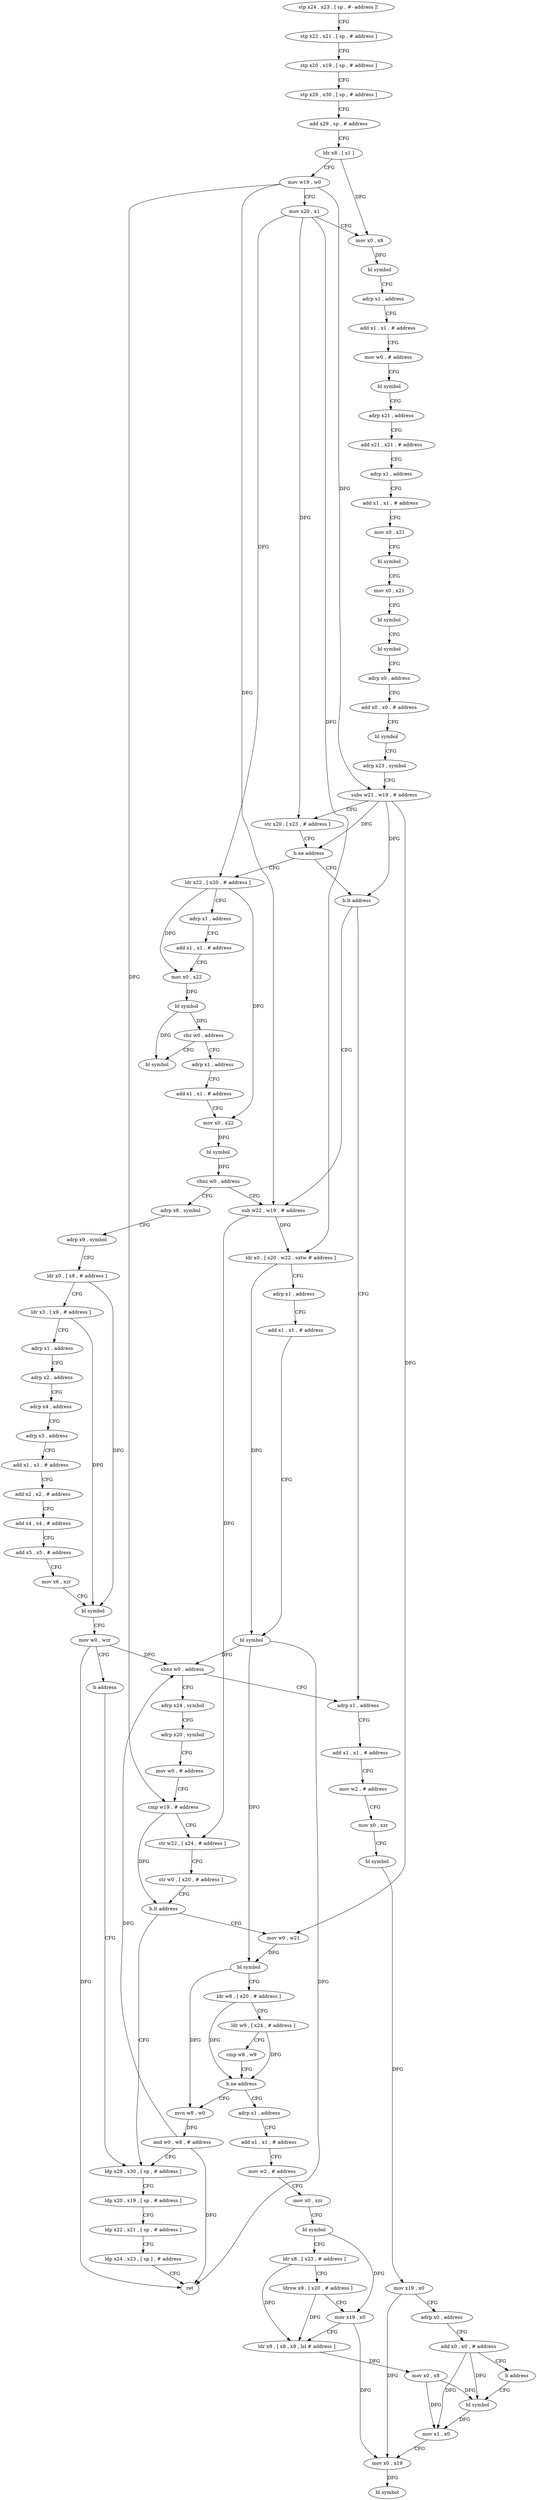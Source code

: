 digraph "func" {
"4200640" [label = "stp x24 , x23 , [ sp , #- address ]!" ]
"4200644" [label = "stp x22 , x21 , [ sp , # address ]" ]
"4200648" [label = "stp x20 , x19 , [ sp , # address ]" ]
"4200652" [label = "stp x29 , x30 , [ sp , # address ]" ]
"4200656" [label = "add x29 , sp , # address" ]
"4200660" [label = "ldr x8 , [ x1 ]" ]
"4200664" [label = "mov w19 , w0" ]
"4200668" [label = "mov x20 , x1" ]
"4200672" [label = "mov x0 , x8" ]
"4200676" [label = "bl symbol" ]
"4200680" [label = "adrp x1 , address" ]
"4200684" [label = "add x1 , x1 , # address" ]
"4200688" [label = "mov w0 , # address" ]
"4200692" [label = "bl symbol" ]
"4200696" [label = "adrp x21 , address" ]
"4200700" [label = "add x21 , x21 , # address" ]
"4200704" [label = "adrp x1 , address" ]
"4200708" [label = "add x1 , x1 , # address" ]
"4200712" [label = "mov x0 , x21" ]
"4200716" [label = "bl symbol" ]
"4200720" [label = "mov x0 , x21" ]
"4200724" [label = "bl symbol" ]
"4200728" [label = "bl symbol" ]
"4200732" [label = "adrp x0 , address" ]
"4200736" [label = "add x0 , x0 , # address" ]
"4200740" [label = "bl symbol" ]
"4200744" [label = "adrp x23 , symbol" ]
"4200748" [label = "subs w21 , w19 , # address" ]
"4200752" [label = "str x20 , [ x23 , # address ]" ]
"4200756" [label = "b.ne address" ]
"4200868" [label = "b.lt address" ]
"4200760" [label = "ldr x22 , [ x20 , # address ]" ]
"4200976" [label = "adrp x1 , address" ]
"4200872" [label = "sub w22 , w19 , # address" ]
"4200764" [label = "adrp x1 , address" ]
"4200768" [label = "add x1 , x1 , # address" ]
"4200772" [label = "mov x0 , x22" ]
"4200776" [label = "bl symbol" ]
"4200780" [label = "cbz w0 , address" ]
"4201012" [label = "bl symbol" ]
"4200784" [label = "adrp x1 , address" ]
"4200980" [label = "add x1 , x1 , # address" ]
"4200984" [label = "mov w2 , # address" ]
"4200988" [label = "mov x0 , xzr" ]
"4200992" [label = "bl symbol" ]
"4200996" [label = "mov x19 , x0" ]
"4201000" [label = "adrp x0 , address" ]
"4201004" [label = "add x0 , x0 , # address" ]
"4201008" [label = "b address" ]
"4201056" [label = "bl symbol" ]
"4200876" [label = "ldr x0 , [ x20 , w22 , sxtw # address ]" ]
"4200880" [label = "adrp x1 , address" ]
"4200884" [label = "add x1 , x1 , # address" ]
"4200888" [label = "bl symbol" ]
"4200892" [label = "cbnz w0 , address" ]
"4200896" [label = "adrp x24 , symbol" ]
"4200788" [label = "add x1 , x1 , # address" ]
"4200792" [label = "mov x0 , x22" ]
"4200796" [label = "bl symbol" ]
"4200800" [label = "cbnz w0 , address" ]
"4200804" [label = "adrp x8 , symbol" ]
"4201060" [label = "mov x1 , x0" ]
"4201064" [label = "mov x0 , x19" ]
"4201068" [label = "bl symbol" ]
"4200900" [label = "adrp x20 , symbol" ]
"4200904" [label = "mov w0 , # address" ]
"4200908" [label = "cmp w19 , # address" ]
"4200912" [label = "str w22 , [ x24 , # address ]" ]
"4200916" [label = "str w0 , [ x20 , # address ]" ]
"4200920" [label = "b.lt address" ]
"4200956" [label = "ldp x29 , x30 , [ sp , # address ]" ]
"4200924" [label = "mov w0 , w21" ]
"4200808" [label = "adrp x9 , symbol" ]
"4200812" [label = "ldr x0 , [ x8 , # address ]" ]
"4200816" [label = "ldr x3 , [ x9 , # address ]" ]
"4200820" [label = "adrp x1 , address" ]
"4200824" [label = "adrp x2 , address" ]
"4200828" [label = "adrp x4 , address" ]
"4200832" [label = "adrp x5 , address" ]
"4200836" [label = "add x1 , x1 , # address" ]
"4200840" [label = "add x2 , x2 , # address" ]
"4200844" [label = "add x4 , x4 , # address" ]
"4200848" [label = "add x5 , x5 , # address" ]
"4200852" [label = "mov x6 , xzr" ]
"4200856" [label = "bl symbol" ]
"4200860" [label = "mov w0 , wzr" ]
"4200864" [label = "b address" ]
"4200960" [label = "ldp x20 , x19 , [ sp , # address ]" ]
"4200964" [label = "ldp x22 , x21 , [ sp , # address ]" ]
"4200968" [label = "ldp x24 , x23 , [ sp ] , # address" ]
"4200972" [label = "ret" ]
"4200928" [label = "bl symbol" ]
"4200932" [label = "ldr w8 , [ x20 , # address ]" ]
"4200936" [label = "ldr w9 , [ x24 , # address ]" ]
"4200940" [label = "cmp w8 , w9" ]
"4200944" [label = "b.ne address" ]
"4201016" [label = "adrp x1 , address" ]
"4200948" [label = "mvn w8 , w0" ]
"4201020" [label = "add x1 , x1 , # address" ]
"4201024" [label = "mov w2 , # address" ]
"4201028" [label = "mov x0 , xzr" ]
"4201032" [label = "bl symbol" ]
"4201036" [label = "ldr x8 , [ x23 , # address ]" ]
"4201040" [label = "ldrsw x9 , [ x20 , # address ]" ]
"4201044" [label = "mov x19 , x0" ]
"4201048" [label = "ldr x8 , [ x8 , x9 , lsl # address ]" ]
"4201052" [label = "mov x0 , x8" ]
"4200952" [label = "and w0 , w8 , # address" ]
"4200640" -> "4200644" [ label = "CFG" ]
"4200644" -> "4200648" [ label = "CFG" ]
"4200648" -> "4200652" [ label = "CFG" ]
"4200652" -> "4200656" [ label = "CFG" ]
"4200656" -> "4200660" [ label = "CFG" ]
"4200660" -> "4200664" [ label = "CFG" ]
"4200660" -> "4200672" [ label = "DFG" ]
"4200664" -> "4200668" [ label = "CFG" ]
"4200664" -> "4200748" [ label = "DFG" ]
"4200664" -> "4200872" [ label = "DFG" ]
"4200664" -> "4200908" [ label = "DFG" ]
"4200668" -> "4200672" [ label = "CFG" ]
"4200668" -> "4200752" [ label = "DFG" ]
"4200668" -> "4200760" [ label = "DFG" ]
"4200668" -> "4200876" [ label = "DFG" ]
"4200672" -> "4200676" [ label = "DFG" ]
"4200676" -> "4200680" [ label = "CFG" ]
"4200680" -> "4200684" [ label = "CFG" ]
"4200684" -> "4200688" [ label = "CFG" ]
"4200688" -> "4200692" [ label = "CFG" ]
"4200692" -> "4200696" [ label = "CFG" ]
"4200696" -> "4200700" [ label = "CFG" ]
"4200700" -> "4200704" [ label = "CFG" ]
"4200704" -> "4200708" [ label = "CFG" ]
"4200708" -> "4200712" [ label = "CFG" ]
"4200712" -> "4200716" [ label = "CFG" ]
"4200716" -> "4200720" [ label = "CFG" ]
"4200720" -> "4200724" [ label = "CFG" ]
"4200724" -> "4200728" [ label = "CFG" ]
"4200728" -> "4200732" [ label = "CFG" ]
"4200732" -> "4200736" [ label = "CFG" ]
"4200736" -> "4200740" [ label = "CFG" ]
"4200740" -> "4200744" [ label = "CFG" ]
"4200744" -> "4200748" [ label = "CFG" ]
"4200748" -> "4200752" [ label = "CFG" ]
"4200748" -> "4200924" [ label = "DFG" ]
"4200748" -> "4200756" [ label = "DFG" ]
"4200748" -> "4200868" [ label = "DFG" ]
"4200752" -> "4200756" [ label = "CFG" ]
"4200756" -> "4200868" [ label = "CFG" ]
"4200756" -> "4200760" [ label = "CFG" ]
"4200868" -> "4200976" [ label = "CFG" ]
"4200868" -> "4200872" [ label = "CFG" ]
"4200760" -> "4200764" [ label = "CFG" ]
"4200760" -> "4200772" [ label = "DFG" ]
"4200760" -> "4200792" [ label = "DFG" ]
"4200976" -> "4200980" [ label = "CFG" ]
"4200872" -> "4200876" [ label = "DFG" ]
"4200872" -> "4200912" [ label = "DFG" ]
"4200764" -> "4200768" [ label = "CFG" ]
"4200768" -> "4200772" [ label = "CFG" ]
"4200772" -> "4200776" [ label = "DFG" ]
"4200776" -> "4200780" [ label = "DFG" ]
"4200776" -> "4201012" [ label = "DFG" ]
"4200780" -> "4201012" [ label = "CFG" ]
"4200780" -> "4200784" [ label = "CFG" ]
"4200784" -> "4200788" [ label = "CFG" ]
"4200980" -> "4200984" [ label = "CFG" ]
"4200984" -> "4200988" [ label = "CFG" ]
"4200988" -> "4200992" [ label = "CFG" ]
"4200992" -> "4200996" [ label = "DFG" ]
"4200996" -> "4201000" [ label = "CFG" ]
"4200996" -> "4201064" [ label = "DFG" ]
"4201000" -> "4201004" [ label = "CFG" ]
"4201004" -> "4201008" [ label = "CFG" ]
"4201004" -> "4201056" [ label = "DFG" ]
"4201004" -> "4201060" [ label = "DFG" ]
"4201008" -> "4201056" [ label = "CFG" ]
"4201056" -> "4201060" [ label = "DFG" ]
"4200876" -> "4200880" [ label = "CFG" ]
"4200876" -> "4200888" [ label = "DFG" ]
"4200880" -> "4200884" [ label = "CFG" ]
"4200884" -> "4200888" [ label = "CFG" ]
"4200888" -> "4200892" [ label = "DFG" ]
"4200888" -> "4200972" [ label = "DFG" ]
"4200888" -> "4200928" [ label = "DFG" ]
"4200892" -> "4200976" [ label = "CFG" ]
"4200892" -> "4200896" [ label = "CFG" ]
"4200896" -> "4200900" [ label = "CFG" ]
"4200788" -> "4200792" [ label = "CFG" ]
"4200792" -> "4200796" [ label = "DFG" ]
"4200796" -> "4200800" [ label = "DFG" ]
"4200800" -> "4200872" [ label = "CFG" ]
"4200800" -> "4200804" [ label = "CFG" ]
"4200804" -> "4200808" [ label = "CFG" ]
"4201060" -> "4201064" [ label = "CFG" ]
"4201064" -> "4201068" [ label = "DFG" ]
"4200900" -> "4200904" [ label = "CFG" ]
"4200904" -> "4200908" [ label = "CFG" ]
"4200908" -> "4200912" [ label = "CFG" ]
"4200908" -> "4200920" [ label = "DFG" ]
"4200912" -> "4200916" [ label = "CFG" ]
"4200916" -> "4200920" [ label = "CFG" ]
"4200920" -> "4200956" [ label = "CFG" ]
"4200920" -> "4200924" [ label = "CFG" ]
"4200956" -> "4200960" [ label = "CFG" ]
"4200924" -> "4200928" [ label = "DFG" ]
"4200808" -> "4200812" [ label = "CFG" ]
"4200812" -> "4200816" [ label = "CFG" ]
"4200812" -> "4200856" [ label = "DFG" ]
"4200816" -> "4200820" [ label = "CFG" ]
"4200816" -> "4200856" [ label = "DFG" ]
"4200820" -> "4200824" [ label = "CFG" ]
"4200824" -> "4200828" [ label = "CFG" ]
"4200828" -> "4200832" [ label = "CFG" ]
"4200832" -> "4200836" [ label = "CFG" ]
"4200836" -> "4200840" [ label = "CFG" ]
"4200840" -> "4200844" [ label = "CFG" ]
"4200844" -> "4200848" [ label = "CFG" ]
"4200848" -> "4200852" [ label = "CFG" ]
"4200852" -> "4200856" [ label = "CFG" ]
"4200856" -> "4200860" [ label = "CFG" ]
"4200860" -> "4200864" [ label = "CFG" ]
"4200860" -> "4200892" [ label = "DFG" ]
"4200860" -> "4200972" [ label = "DFG" ]
"4200864" -> "4200956" [ label = "CFG" ]
"4200960" -> "4200964" [ label = "CFG" ]
"4200964" -> "4200968" [ label = "CFG" ]
"4200968" -> "4200972" [ label = "CFG" ]
"4200928" -> "4200932" [ label = "CFG" ]
"4200928" -> "4200948" [ label = "DFG" ]
"4200932" -> "4200936" [ label = "CFG" ]
"4200932" -> "4200944" [ label = "DFG" ]
"4200936" -> "4200940" [ label = "CFG" ]
"4200936" -> "4200944" [ label = "DFG" ]
"4200940" -> "4200944" [ label = "CFG" ]
"4200944" -> "4201016" [ label = "CFG" ]
"4200944" -> "4200948" [ label = "CFG" ]
"4201016" -> "4201020" [ label = "CFG" ]
"4200948" -> "4200952" [ label = "DFG" ]
"4201020" -> "4201024" [ label = "CFG" ]
"4201024" -> "4201028" [ label = "CFG" ]
"4201028" -> "4201032" [ label = "CFG" ]
"4201032" -> "4201036" [ label = "CFG" ]
"4201032" -> "4201044" [ label = "DFG" ]
"4201036" -> "4201040" [ label = "CFG" ]
"4201036" -> "4201048" [ label = "DFG" ]
"4201040" -> "4201044" [ label = "CFG" ]
"4201040" -> "4201048" [ label = "DFG" ]
"4201044" -> "4201048" [ label = "CFG" ]
"4201044" -> "4201064" [ label = "DFG" ]
"4201048" -> "4201052" [ label = "DFG" ]
"4201052" -> "4201056" [ label = "DFG" ]
"4201052" -> "4201060" [ label = "DFG" ]
"4200952" -> "4200956" [ label = "CFG" ]
"4200952" -> "4200892" [ label = "DFG" ]
"4200952" -> "4200972" [ label = "DFG" ]
}
